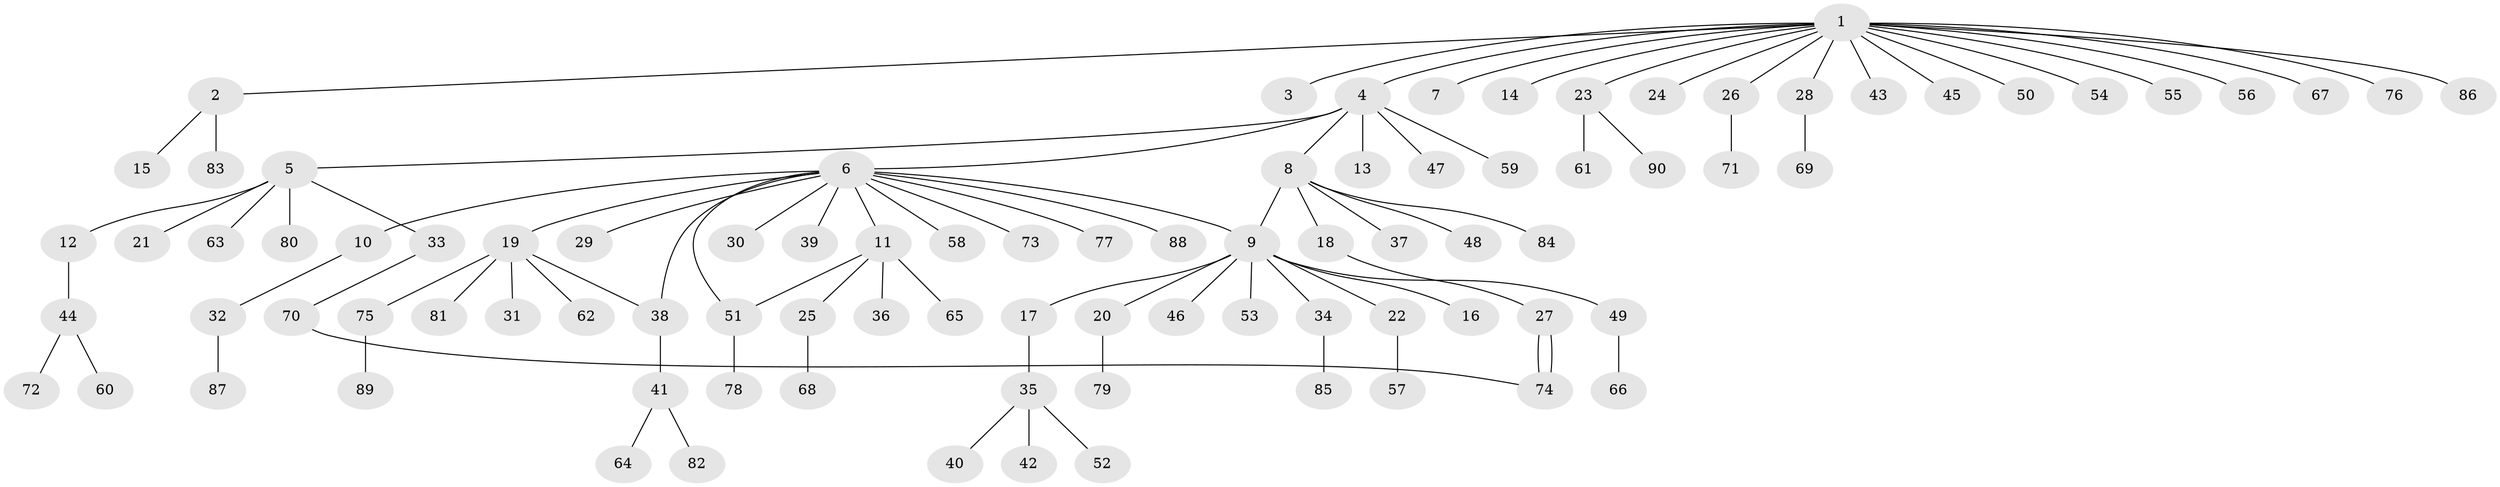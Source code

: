 // Generated by graph-tools (version 1.1) at 2025/35/03/09/25 02:35:28]
// undirected, 90 vertices, 94 edges
graph export_dot {
graph [start="1"]
  node [color=gray90,style=filled];
  1;
  2;
  3;
  4;
  5;
  6;
  7;
  8;
  9;
  10;
  11;
  12;
  13;
  14;
  15;
  16;
  17;
  18;
  19;
  20;
  21;
  22;
  23;
  24;
  25;
  26;
  27;
  28;
  29;
  30;
  31;
  32;
  33;
  34;
  35;
  36;
  37;
  38;
  39;
  40;
  41;
  42;
  43;
  44;
  45;
  46;
  47;
  48;
  49;
  50;
  51;
  52;
  53;
  54;
  55;
  56;
  57;
  58;
  59;
  60;
  61;
  62;
  63;
  64;
  65;
  66;
  67;
  68;
  69;
  70;
  71;
  72;
  73;
  74;
  75;
  76;
  77;
  78;
  79;
  80;
  81;
  82;
  83;
  84;
  85;
  86;
  87;
  88;
  89;
  90;
  1 -- 2;
  1 -- 3;
  1 -- 4;
  1 -- 7;
  1 -- 14;
  1 -- 23;
  1 -- 24;
  1 -- 26;
  1 -- 28;
  1 -- 43;
  1 -- 45;
  1 -- 50;
  1 -- 54;
  1 -- 55;
  1 -- 56;
  1 -- 67;
  1 -- 76;
  1 -- 86;
  2 -- 15;
  2 -- 83;
  4 -- 5;
  4 -- 6;
  4 -- 8;
  4 -- 13;
  4 -- 47;
  4 -- 59;
  5 -- 12;
  5 -- 21;
  5 -- 33;
  5 -- 63;
  5 -- 80;
  6 -- 9;
  6 -- 10;
  6 -- 11;
  6 -- 19;
  6 -- 29;
  6 -- 30;
  6 -- 38;
  6 -- 39;
  6 -- 51;
  6 -- 58;
  6 -- 73;
  6 -- 77;
  6 -- 88;
  8 -- 9;
  8 -- 18;
  8 -- 37;
  8 -- 48;
  8 -- 84;
  9 -- 16;
  9 -- 17;
  9 -- 20;
  9 -- 22;
  9 -- 34;
  9 -- 46;
  9 -- 49;
  9 -- 53;
  10 -- 32;
  11 -- 25;
  11 -- 36;
  11 -- 51;
  11 -- 65;
  12 -- 44;
  17 -- 35;
  18 -- 27;
  19 -- 31;
  19 -- 38;
  19 -- 62;
  19 -- 75;
  19 -- 81;
  20 -- 79;
  22 -- 57;
  23 -- 61;
  23 -- 90;
  25 -- 68;
  26 -- 71;
  27 -- 74;
  27 -- 74;
  28 -- 69;
  32 -- 87;
  33 -- 70;
  34 -- 85;
  35 -- 40;
  35 -- 42;
  35 -- 52;
  38 -- 41;
  41 -- 64;
  41 -- 82;
  44 -- 60;
  44 -- 72;
  49 -- 66;
  51 -- 78;
  70 -- 74;
  75 -- 89;
}
